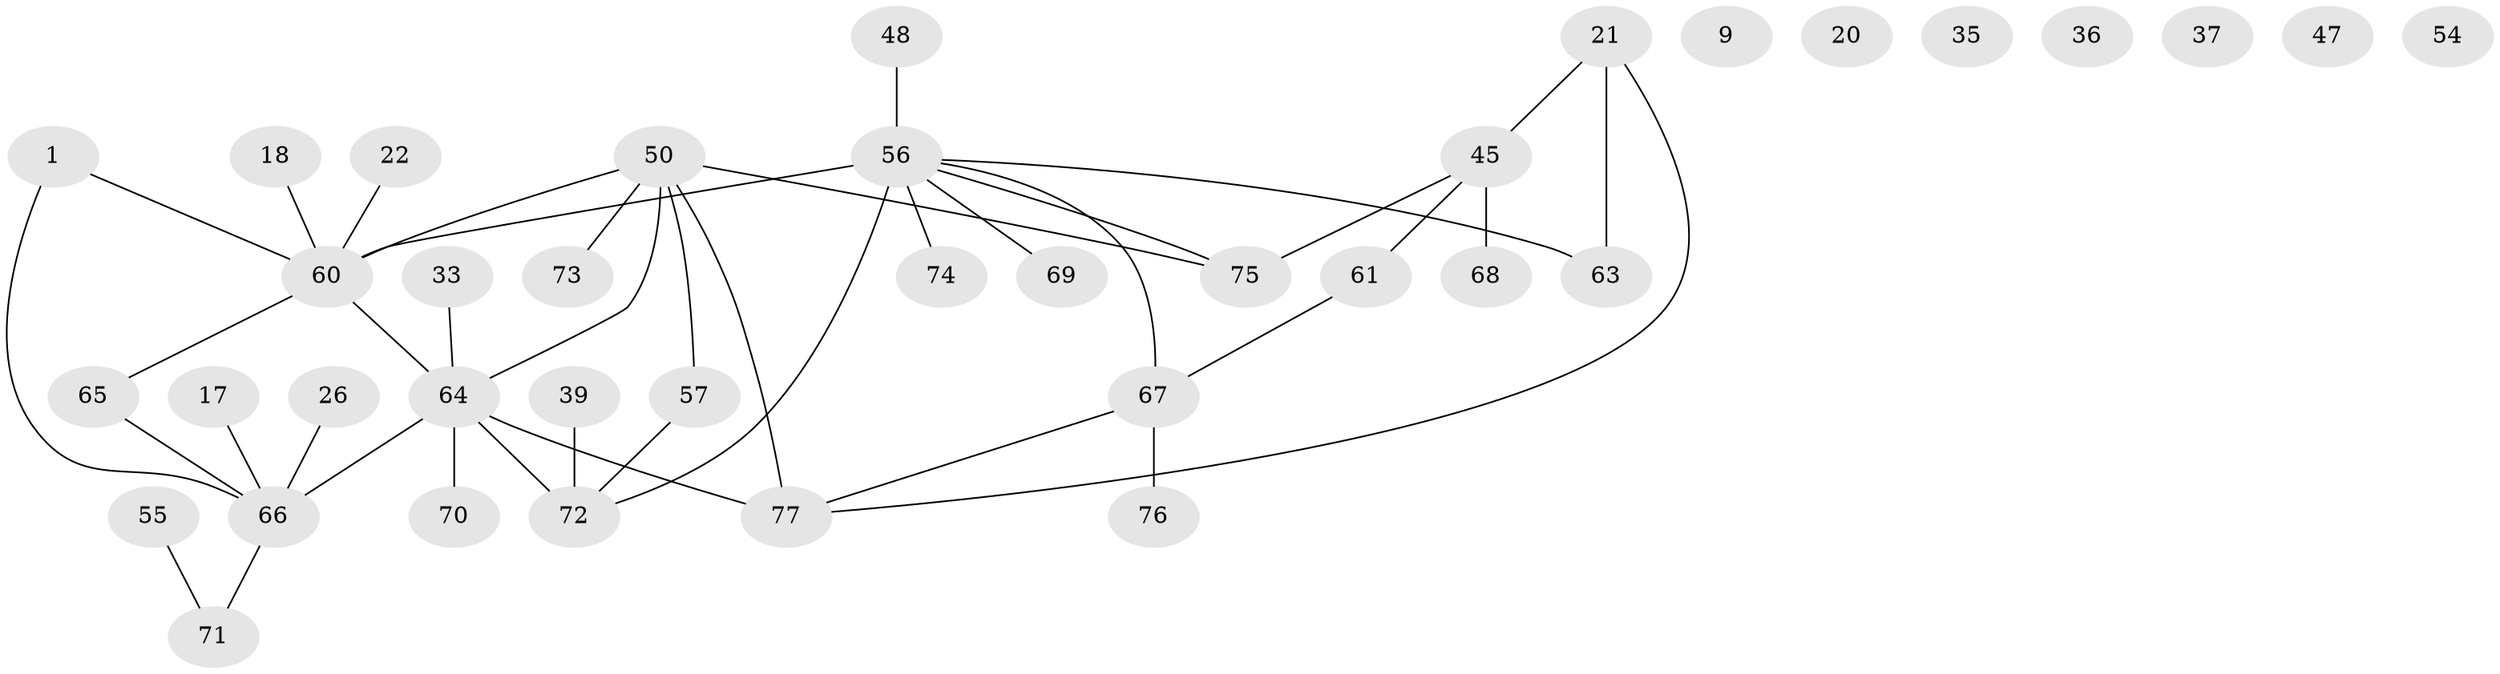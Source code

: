 // original degree distribution, {2: 0.2597402597402597, 5: 0.1038961038961039, 3: 0.14285714285714285, 4: 0.09090909090909091, 6: 0.025974025974025976, 0: 0.07792207792207792, 1: 0.2857142857142857, 7: 0.012987012987012988}
// Generated by graph-tools (version 1.1) at 2025/42/03/04/25 21:42:30]
// undirected, 38 vertices, 41 edges
graph export_dot {
graph [start="1"]
  node [color=gray90,style=filled];
  1;
  9;
  17;
  18;
  20;
  21 [super="+10"];
  22;
  26;
  33;
  35;
  36;
  37;
  39;
  45;
  47;
  48;
  50 [super="+13+38+31"];
  54 [super="+24"];
  55;
  56 [super="+8"];
  57;
  60 [super="+30+59"];
  61;
  63 [super="+27"];
  64 [super="+40+44+51"];
  65 [super="+11"];
  66 [super="+32+62"];
  67 [super="+25+58"];
  68 [super="+46"];
  69 [super="+52"];
  70 [super="+49"];
  71;
  72 [super="+43"];
  73;
  74;
  75 [super="+53+42"];
  76;
  77 [super="+28"];
  1 -- 60;
  1 -- 66;
  17 -- 66;
  18 -- 60;
  21 -- 45 [weight=2];
  21 -- 77 [weight=2];
  21 -- 63;
  22 -- 60;
  26 -- 66;
  33 -- 64;
  39 -- 72;
  45 -- 61;
  45 -- 75;
  45 -- 68;
  48 -- 56;
  50 -- 60 [weight=3];
  50 -- 73;
  50 -- 77 [weight=2];
  50 -- 64;
  50 -- 57;
  50 -- 75;
  55 -- 71;
  56 -- 74;
  56 -- 60 [weight=4];
  56 -- 72;
  56 -- 63;
  56 -- 67;
  56 -- 75;
  56 -- 69;
  57 -- 72;
  60 -- 65;
  60 -- 64;
  61 -- 67;
  64 -- 66 [weight=2];
  64 -- 70;
  64 -- 77 [weight=2];
  64 -- 72 [weight=2];
  65 -- 66;
  66 -- 71;
  67 -- 77;
  67 -- 76;
}
